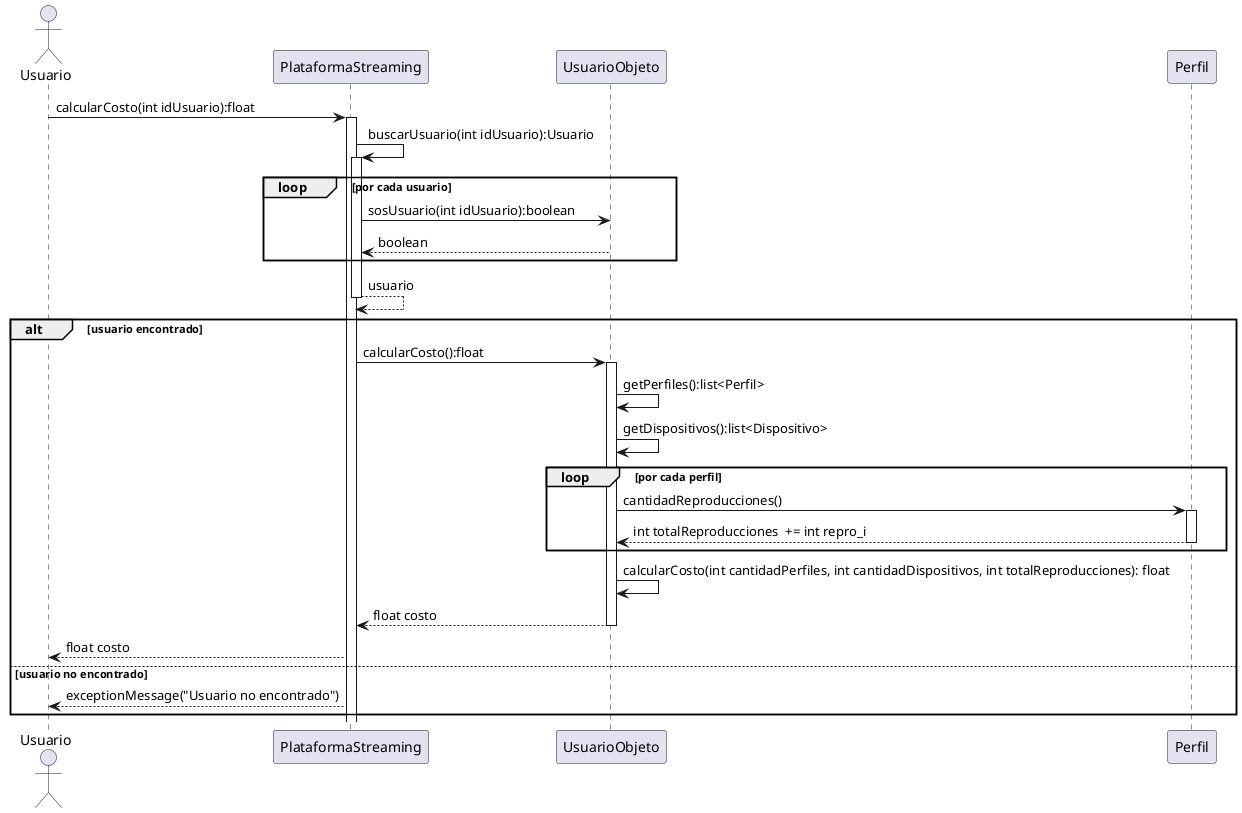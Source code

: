 @startuml
actor Usuario
participant PlataformaStreaming as PS
participant UsuarioObjeto       as U
participant Perfil           as P

Usuario -> PS : calcularCosto(int idUsuario):float
activate PS

PS -> PS : buscarUsuario(int idUsuario):Usuario
loop por cada usuario
activate PS
PS->U: sosUsuario(int idUsuario):boolean
U-->PS: boolean
end
PS-->PS: usuario
deactivate PS

alt usuario encontrado
  PS -> U : calcularCosto():float
  activate U

  U -> U : getPerfiles():list<Perfil>
  U -> U : getDispositivos():list<Dispositivo>
  loop por cada perfil
    U -> P : cantidadReproducciones()
    activate P
    P --> U : int totalReproducciones  += int repro_i
    deactivate P
  end
  U -> U : calcularCosto(int cantidadPerfiles, int cantidadDispositivos, int totalReproducciones): float
  U --> PS : float costo
  deactivate U
  PS --> Usuario : float costo
else usuario no encontrado
  PS --> Usuario : exceptionMessage("Usuario no encontrado")
end
@enduml